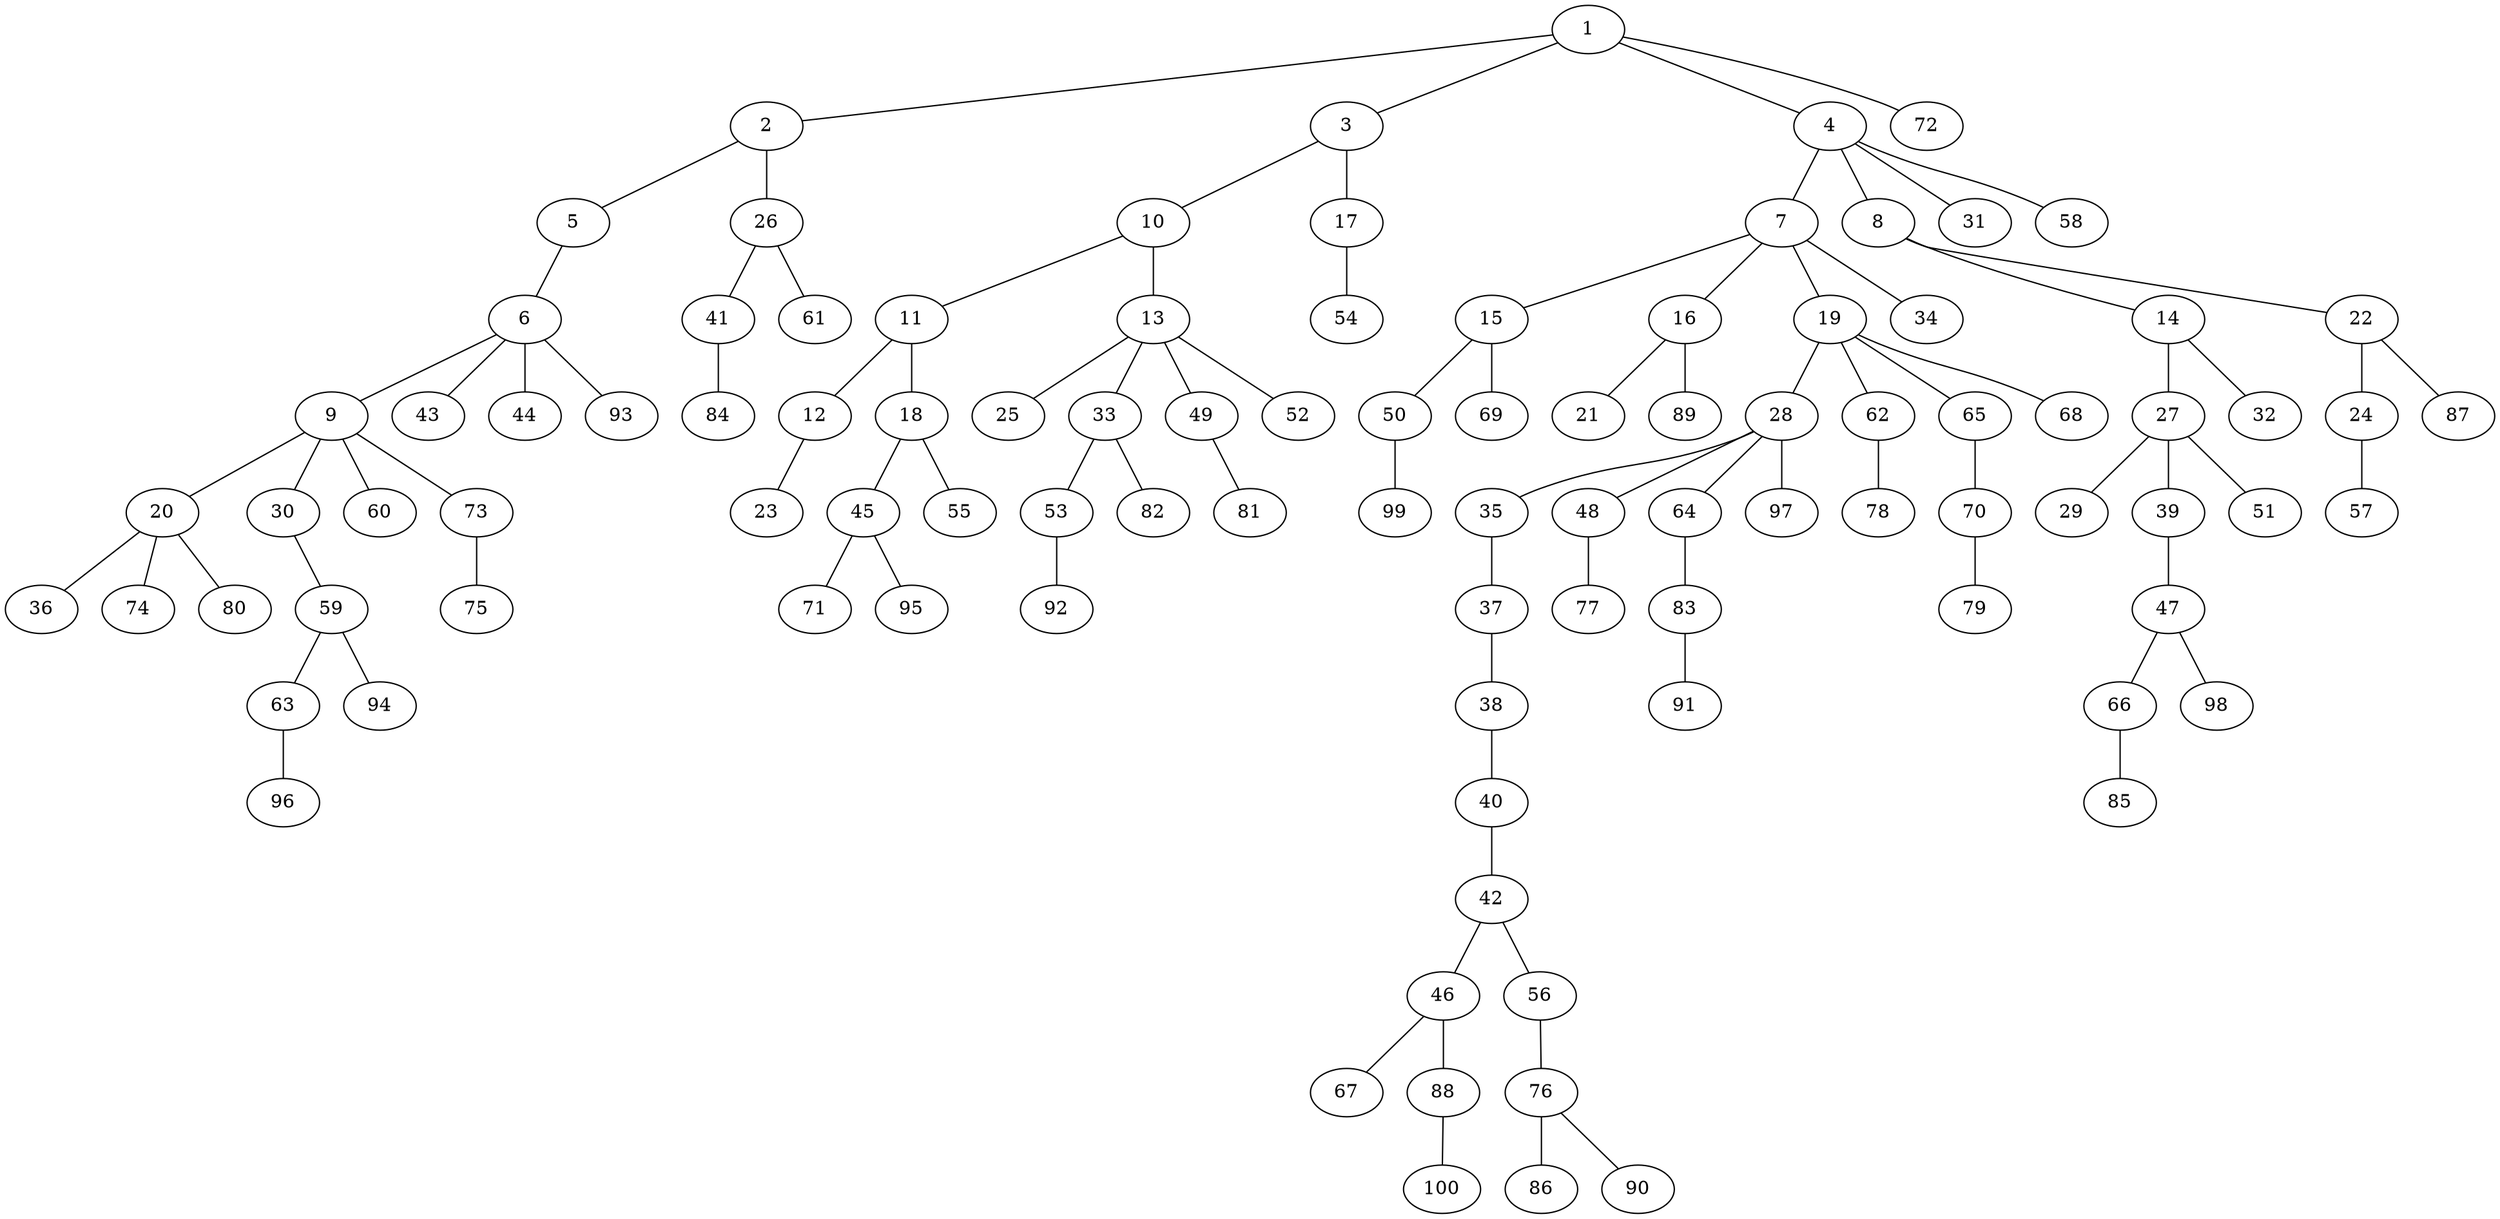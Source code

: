 graph graphname {1--2
1--3
1--4
1--72
2--5
2--26
3--10
3--17
4--7
4--8
4--31
4--58
5--6
6--9
6--43
6--44
6--93
7--15
7--16
7--19
7--34
8--14
8--22
9--20
9--30
9--60
9--73
10--11
10--13
11--12
11--18
12--23
13--25
13--33
13--49
13--52
14--27
14--32
15--50
15--69
16--21
16--89
17--54
18--45
18--55
19--28
19--62
19--65
19--68
20--36
20--74
20--80
22--24
22--87
24--57
26--41
26--61
27--29
27--39
27--51
28--35
28--48
28--64
28--97
30--59
33--53
33--82
35--37
37--38
38--40
39--47
40--42
41--84
42--46
42--56
45--71
45--95
46--67
46--88
47--66
47--98
48--77
49--81
50--99
53--92
56--76
59--63
59--94
62--78
63--96
64--83
65--70
66--85
70--79
73--75
76--86
76--90
83--91
88--100
}